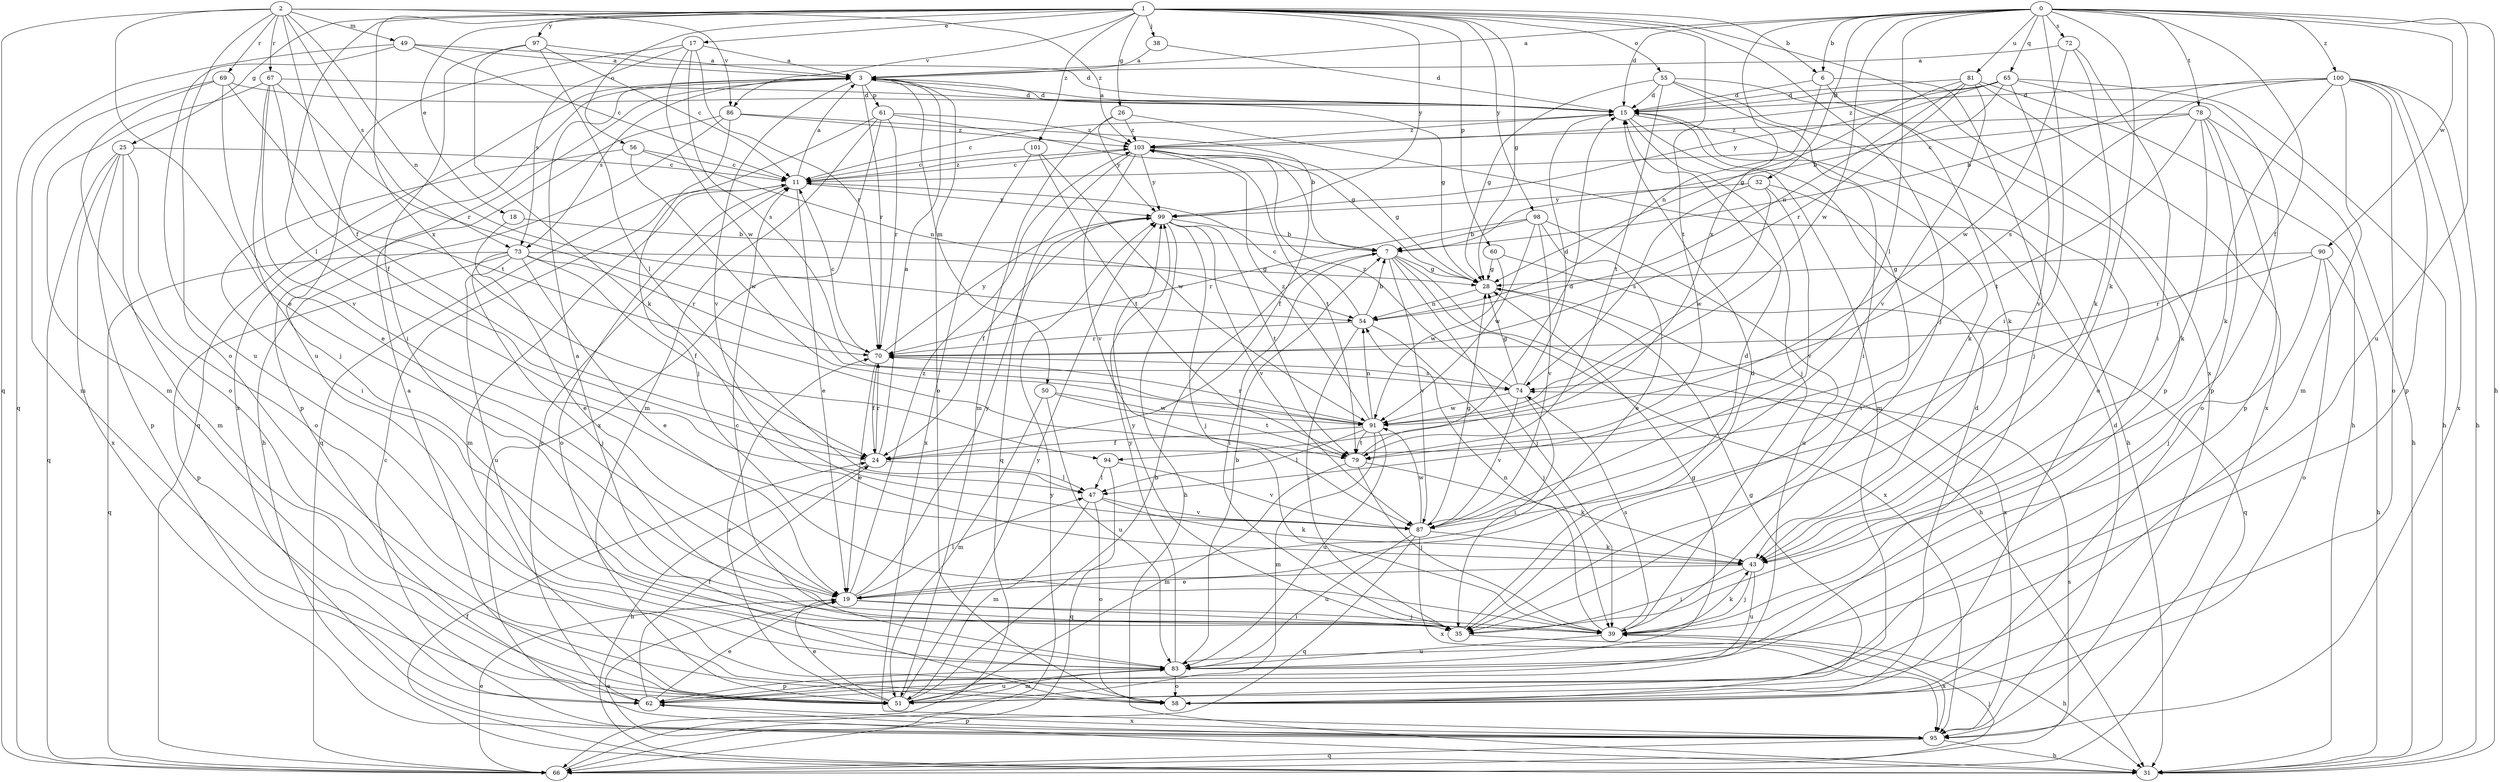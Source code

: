 strict digraph  {
0;
1;
2;
3;
6;
7;
11;
15;
17;
18;
19;
24;
25;
26;
28;
31;
32;
35;
38;
39;
43;
47;
49;
50;
51;
54;
55;
56;
58;
60;
61;
62;
65;
66;
67;
69;
70;
72;
73;
74;
78;
79;
81;
83;
86;
87;
90;
91;
94;
95;
97;
98;
99;
100;
101;
103;
0 -> 3  [label=a];
0 -> 6  [label=b];
0 -> 15  [label=d];
0 -> 24  [label=f];
0 -> 31  [label=h];
0 -> 32  [label=i];
0 -> 35  [label=i];
0 -> 43  [label=k];
0 -> 47  [label=l];
0 -> 65  [label=q];
0 -> 72  [label=s];
0 -> 78  [label=t];
0 -> 81  [label=u];
0 -> 83  [label=u];
0 -> 90  [label=w];
0 -> 91  [label=w];
0 -> 94  [label=x];
0 -> 100  [label=z];
1 -> 6  [label=b];
1 -> 17  [label=e];
1 -> 18  [label=e];
1 -> 25  [label=g];
1 -> 26  [label=g];
1 -> 28  [label=g];
1 -> 38  [label=j];
1 -> 39  [label=j];
1 -> 47  [label=l];
1 -> 55  [label=o];
1 -> 56  [label=o];
1 -> 60  [label=p];
1 -> 79  [label=t];
1 -> 86  [label=v];
1 -> 94  [label=x];
1 -> 95  [label=x];
1 -> 97  [label=y];
1 -> 98  [label=y];
1 -> 99  [label=y];
1 -> 101  [label=z];
2 -> 19  [label=e];
2 -> 24  [label=f];
2 -> 49  [label=m];
2 -> 54  [label=n];
2 -> 58  [label=o];
2 -> 66  [label=q];
2 -> 67  [label=r];
2 -> 69  [label=r];
2 -> 73  [label=s];
2 -> 86  [label=v];
2 -> 103  [label=z];
3 -> 15  [label=d];
3 -> 28  [label=g];
3 -> 50  [label=m];
3 -> 58  [label=o];
3 -> 61  [label=p];
3 -> 66  [label=q];
3 -> 70  [label=r];
3 -> 73  [label=s];
3 -> 87  [label=v];
3 -> 95  [label=x];
6 -> 15  [label=d];
6 -> 39  [label=j];
6 -> 43  [label=k];
6 -> 54  [label=n];
7 -> 28  [label=g];
7 -> 31  [label=h];
7 -> 35  [label=i];
7 -> 39  [label=j];
7 -> 87  [label=v];
7 -> 95  [label=x];
11 -> 3  [label=a];
11 -> 19  [label=e];
11 -> 51  [label=m];
11 -> 58  [label=o];
11 -> 99  [label=y];
11 -> 103  [label=z];
15 -> 3  [label=a];
15 -> 11  [label=c];
15 -> 39  [label=j];
15 -> 43  [label=k];
15 -> 51  [label=m];
15 -> 103  [label=z];
17 -> 3  [label=a];
17 -> 70  [label=r];
17 -> 73  [label=s];
17 -> 74  [label=s];
17 -> 83  [label=u];
17 -> 91  [label=w];
18 -> 7  [label=b];
18 -> 19  [label=e];
19 -> 15  [label=d];
19 -> 35  [label=i];
19 -> 39  [label=j];
19 -> 47  [label=l];
19 -> 99  [label=y];
19 -> 103  [label=z];
24 -> 3  [label=a];
24 -> 31  [label=h];
24 -> 47  [label=l];
24 -> 70  [label=r];
25 -> 11  [label=c];
25 -> 51  [label=m];
25 -> 58  [label=o];
25 -> 62  [label=p];
25 -> 66  [label=q];
25 -> 95  [label=x];
26 -> 31  [label=h];
26 -> 51  [label=m];
26 -> 99  [label=y];
26 -> 103  [label=z];
28 -> 54  [label=n];
28 -> 95  [label=x];
31 -> 19  [label=e];
31 -> 24  [label=f];
32 -> 35  [label=i];
32 -> 74  [label=s];
32 -> 87  [label=v];
32 -> 91  [label=w];
32 -> 99  [label=y];
35 -> 3  [label=a];
35 -> 15  [label=d];
35 -> 95  [label=x];
35 -> 99  [label=y];
38 -> 3  [label=a];
38 -> 15  [label=d];
39 -> 31  [label=h];
39 -> 43  [label=k];
39 -> 54  [label=n];
39 -> 74  [label=s];
39 -> 83  [label=u];
43 -> 19  [label=e];
43 -> 35  [label=i];
43 -> 39  [label=j];
43 -> 83  [label=u];
47 -> 43  [label=k];
47 -> 51  [label=m];
47 -> 58  [label=o];
47 -> 87  [label=v];
49 -> 3  [label=a];
49 -> 11  [label=c];
49 -> 15  [label=d];
49 -> 66  [label=q];
49 -> 83  [label=u];
50 -> 51  [label=m];
50 -> 79  [label=t];
50 -> 83  [label=u];
50 -> 91  [label=w];
51 -> 3  [label=a];
51 -> 7  [label=b];
51 -> 19  [label=e];
51 -> 70  [label=r];
51 -> 83  [label=u];
51 -> 99  [label=y];
54 -> 7  [label=b];
54 -> 11  [label=c];
54 -> 35  [label=i];
54 -> 39  [label=j];
54 -> 70  [label=r];
55 -> 15  [label=d];
55 -> 28  [label=g];
55 -> 35  [label=i];
55 -> 58  [label=o];
55 -> 62  [label=p];
55 -> 79  [label=t];
56 -> 11  [label=c];
56 -> 35  [label=i];
56 -> 54  [label=n];
56 -> 91  [label=w];
58 -> 15  [label=d];
58 -> 28  [label=g];
60 -> 28  [label=g];
60 -> 66  [label=q];
60 -> 91  [label=w];
61 -> 28  [label=g];
61 -> 51  [label=m];
61 -> 66  [label=q];
61 -> 70  [label=r];
61 -> 95  [label=x];
61 -> 103  [label=z];
62 -> 11  [label=c];
62 -> 19  [label=e];
62 -> 24  [label=f];
62 -> 95  [label=x];
65 -> 7  [label=b];
65 -> 15  [label=d];
65 -> 31  [label=h];
65 -> 62  [label=p];
65 -> 87  [label=v];
65 -> 99  [label=y];
65 -> 103  [label=z];
66 -> 19  [label=e];
66 -> 39  [label=j];
66 -> 74  [label=s];
66 -> 99  [label=y];
67 -> 15  [label=d];
67 -> 24  [label=f];
67 -> 39  [label=j];
67 -> 51  [label=m];
67 -> 70  [label=r];
67 -> 87  [label=v];
69 -> 15  [label=d];
69 -> 19  [label=e];
69 -> 51  [label=m];
69 -> 58  [label=o];
69 -> 79  [label=t];
70 -> 11  [label=c];
70 -> 19  [label=e];
70 -> 24  [label=f];
70 -> 74  [label=s];
70 -> 99  [label=y];
72 -> 3  [label=a];
72 -> 35  [label=i];
72 -> 43  [label=k];
72 -> 91  [label=w];
73 -> 19  [label=e];
73 -> 24  [label=f];
73 -> 28  [label=g];
73 -> 39  [label=j];
73 -> 62  [label=p];
73 -> 66  [label=q];
73 -> 70  [label=r];
73 -> 83  [label=u];
74 -> 15  [label=d];
74 -> 28  [label=g];
74 -> 35  [label=i];
74 -> 87  [label=v];
74 -> 91  [label=w];
74 -> 103  [label=z];
78 -> 11  [label=c];
78 -> 31  [label=h];
78 -> 43  [label=k];
78 -> 58  [label=o];
78 -> 62  [label=p];
78 -> 79  [label=t];
78 -> 103  [label=z];
79 -> 15  [label=d];
79 -> 39  [label=j];
79 -> 43  [label=k];
79 -> 51  [label=m];
81 -> 15  [label=d];
81 -> 28  [label=g];
81 -> 31  [label=h];
81 -> 54  [label=n];
81 -> 70  [label=r];
81 -> 87  [label=v];
81 -> 95  [label=x];
83 -> 7  [label=b];
83 -> 11  [label=c];
83 -> 28  [label=g];
83 -> 51  [label=m];
83 -> 58  [label=o];
83 -> 62  [label=p];
83 -> 99  [label=y];
86 -> 7  [label=b];
86 -> 31  [label=h];
86 -> 39  [label=j];
86 -> 62  [label=p];
86 -> 103  [label=z];
87 -> 28  [label=g];
87 -> 43  [label=k];
87 -> 66  [label=q];
87 -> 83  [label=u];
87 -> 91  [label=w];
87 -> 95  [label=x];
90 -> 28  [label=g];
90 -> 31  [label=h];
90 -> 39  [label=j];
90 -> 58  [label=o];
90 -> 70  [label=r];
91 -> 24  [label=f];
91 -> 47  [label=l];
91 -> 51  [label=m];
91 -> 54  [label=n];
91 -> 70  [label=r];
91 -> 79  [label=t];
91 -> 83  [label=u];
91 -> 103  [label=z];
94 -> 47  [label=l];
94 -> 66  [label=q];
94 -> 87  [label=v];
95 -> 11  [label=c];
95 -> 15  [label=d];
95 -> 31  [label=h];
95 -> 62  [label=p];
95 -> 66  [label=q];
97 -> 3  [label=a];
97 -> 11  [label=c];
97 -> 35  [label=i];
97 -> 43  [label=k];
97 -> 47  [label=l];
98 -> 7  [label=b];
98 -> 19  [label=e];
98 -> 70  [label=r];
98 -> 83  [label=u];
98 -> 87  [label=v];
98 -> 91  [label=w];
99 -> 7  [label=b];
99 -> 24  [label=f];
99 -> 31  [label=h];
99 -> 39  [label=j];
99 -> 79  [label=t];
99 -> 87  [label=v];
100 -> 7  [label=b];
100 -> 15  [label=d];
100 -> 31  [label=h];
100 -> 43  [label=k];
100 -> 51  [label=m];
100 -> 58  [label=o];
100 -> 62  [label=p];
100 -> 74  [label=s];
100 -> 95  [label=x];
101 -> 11  [label=c];
101 -> 79  [label=t];
101 -> 91  [label=w];
101 -> 95  [label=x];
103 -> 11  [label=c];
103 -> 24  [label=f];
103 -> 28  [label=g];
103 -> 66  [label=q];
103 -> 79  [label=t];
103 -> 87  [label=v];
103 -> 99  [label=y];
}
